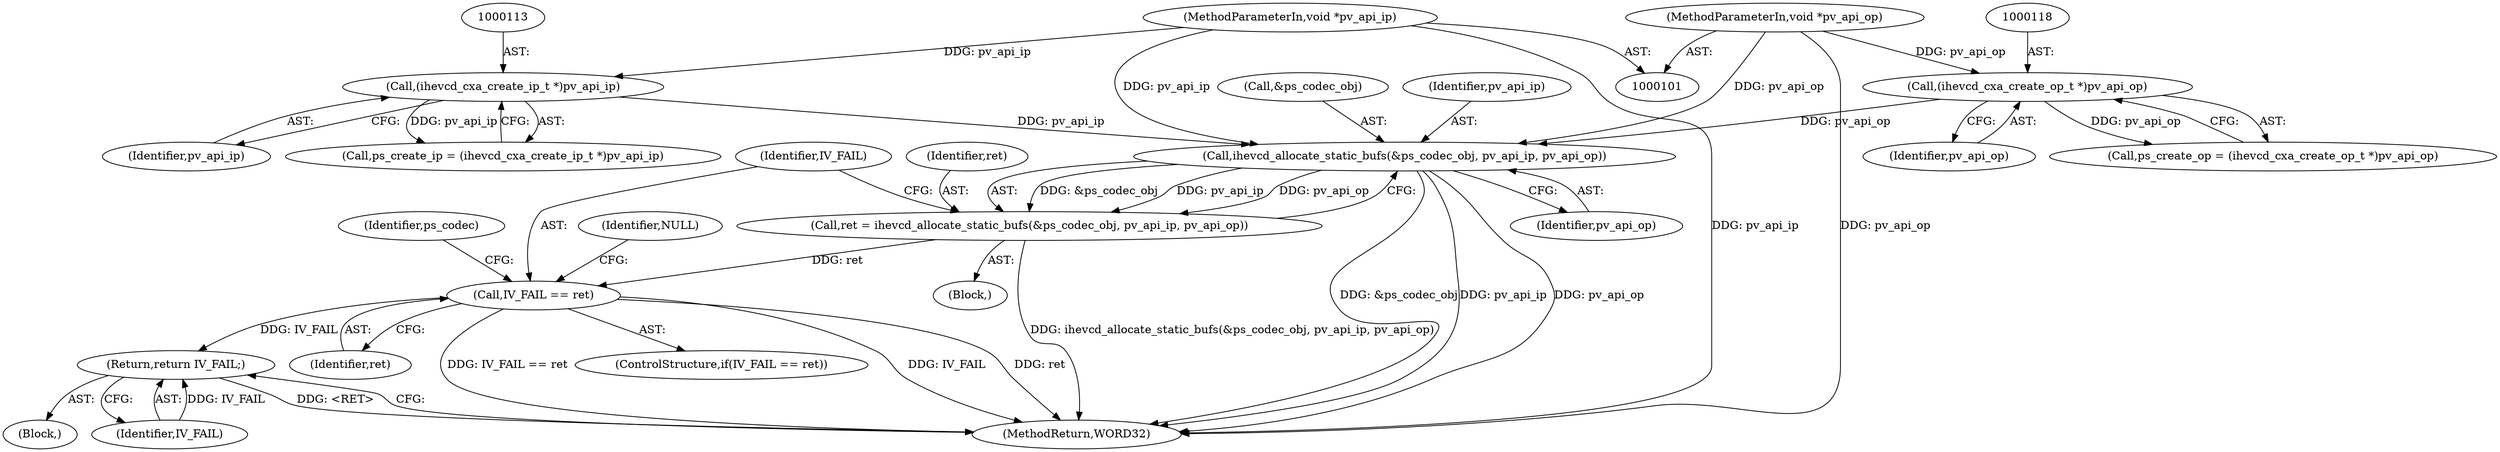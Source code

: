 digraph "0_Android_3ed3c6b79a7b9a60c475dd4936ad57b0b92fd600@API" {
"1000132" [label="(Call,ihevcd_allocate_static_bufs(&ps_codec_obj, pv_api_ip, pv_api_op))"];
"1000112" [label="(Call,(ihevcd_cxa_create_ip_t *)pv_api_ip)"];
"1000103" [label="(MethodParameterIn,void *pv_api_ip)"];
"1000117" [label="(Call,(ihevcd_cxa_create_op_t *)pv_api_op)"];
"1000104" [label="(MethodParameterIn,void *pv_api_op)"];
"1000130" [label="(Call,ret = ihevcd_allocate_static_bufs(&ps_codec_obj, pv_api_ip, pv_api_op))"];
"1000138" [label="(Call,IV_FAIL == ret)"];
"1000191" [label="(Return,return IV_FAIL;)"];
"1000130" [label="(Call,ret = ihevcd_allocate_static_bufs(&ps_codec_obj, pv_api_ip, pv_api_op))"];
"1000117" [label="(Call,(ihevcd_cxa_create_op_t *)pv_api_op)"];
"1000138" [label="(Call,IV_FAIL == ret)"];
"1000114" [label="(Identifier,pv_api_ip)"];
"1000136" [label="(Identifier,pv_api_op)"];
"1000110" [label="(Call,ps_create_ip = (ihevcd_cxa_create_ip_t *)pv_api_ip)"];
"1000115" [label="(Call,ps_create_op = (ihevcd_cxa_create_op_t *)pv_api_op)"];
"1000144" [label="(Identifier,NULL)"];
"1000194" [label="(Identifier,ps_codec)"];
"1000119" [label="(Identifier,pv_api_op)"];
"1000133" [label="(Call,&ps_codec_obj)"];
"1000141" [label="(Block,)"];
"1000135" [label="(Identifier,pv_api_ip)"];
"1000191" [label="(Return,return IV_FAIL;)"];
"1000137" [label="(ControlStructure,if(IV_FAIL == ret))"];
"1000131" [label="(Identifier,ret)"];
"1000112" [label="(Call,(ihevcd_cxa_create_ip_t *)pv_api_ip)"];
"1000192" [label="(Identifier,IV_FAIL)"];
"1000209" [label="(MethodReturn,WORD32)"];
"1000139" [label="(Identifier,IV_FAIL)"];
"1000103" [label="(MethodParameterIn,void *pv_api_ip)"];
"1000104" [label="(MethodParameterIn,void *pv_api_op)"];
"1000132" [label="(Call,ihevcd_allocate_static_bufs(&ps_codec_obj, pv_api_ip, pv_api_op))"];
"1000105" [label="(Block,)"];
"1000140" [label="(Identifier,ret)"];
"1000132" -> "1000130"  [label="AST: "];
"1000132" -> "1000136"  [label="CFG: "];
"1000133" -> "1000132"  [label="AST: "];
"1000135" -> "1000132"  [label="AST: "];
"1000136" -> "1000132"  [label="AST: "];
"1000130" -> "1000132"  [label="CFG: "];
"1000132" -> "1000209"  [label="DDG: &ps_codec_obj"];
"1000132" -> "1000209"  [label="DDG: pv_api_ip"];
"1000132" -> "1000209"  [label="DDG: pv_api_op"];
"1000132" -> "1000130"  [label="DDG: &ps_codec_obj"];
"1000132" -> "1000130"  [label="DDG: pv_api_ip"];
"1000132" -> "1000130"  [label="DDG: pv_api_op"];
"1000112" -> "1000132"  [label="DDG: pv_api_ip"];
"1000103" -> "1000132"  [label="DDG: pv_api_ip"];
"1000117" -> "1000132"  [label="DDG: pv_api_op"];
"1000104" -> "1000132"  [label="DDG: pv_api_op"];
"1000112" -> "1000110"  [label="AST: "];
"1000112" -> "1000114"  [label="CFG: "];
"1000113" -> "1000112"  [label="AST: "];
"1000114" -> "1000112"  [label="AST: "];
"1000110" -> "1000112"  [label="CFG: "];
"1000112" -> "1000110"  [label="DDG: pv_api_ip"];
"1000103" -> "1000112"  [label="DDG: pv_api_ip"];
"1000103" -> "1000101"  [label="AST: "];
"1000103" -> "1000209"  [label="DDG: pv_api_ip"];
"1000117" -> "1000115"  [label="AST: "];
"1000117" -> "1000119"  [label="CFG: "];
"1000118" -> "1000117"  [label="AST: "];
"1000119" -> "1000117"  [label="AST: "];
"1000115" -> "1000117"  [label="CFG: "];
"1000117" -> "1000115"  [label="DDG: pv_api_op"];
"1000104" -> "1000117"  [label="DDG: pv_api_op"];
"1000104" -> "1000101"  [label="AST: "];
"1000104" -> "1000209"  [label="DDG: pv_api_op"];
"1000130" -> "1000105"  [label="AST: "];
"1000131" -> "1000130"  [label="AST: "];
"1000139" -> "1000130"  [label="CFG: "];
"1000130" -> "1000209"  [label="DDG: ihevcd_allocate_static_bufs(&ps_codec_obj, pv_api_ip, pv_api_op)"];
"1000130" -> "1000138"  [label="DDG: ret"];
"1000138" -> "1000137"  [label="AST: "];
"1000138" -> "1000140"  [label="CFG: "];
"1000139" -> "1000138"  [label="AST: "];
"1000140" -> "1000138"  [label="AST: "];
"1000144" -> "1000138"  [label="CFG: "];
"1000194" -> "1000138"  [label="CFG: "];
"1000138" -> "1000209"  [label="DDG: IV_FAIL"];
"1000138" -> "1000209"  [label="DDG: ret"];
"1000138" -> "1000209"  [label="DDG: IV_FAIL == ret"];
"1000138" -> "1000191"  [label="DDG: IV_FAIL"];
"1000191" -> "1000141"  [label="AST: "];
"1000191" -> "1000192"  [label="CFG: "];
"1000192" -> "1000191"  [label="AST: "];
"1000209" -> "1000191"  [label="CFG: "];
"1000191" -> "1000209"  [label="DDG: <RET>"];
"1000192" -> "1000191"  [label="DDG: IV_FAIL"];
}
